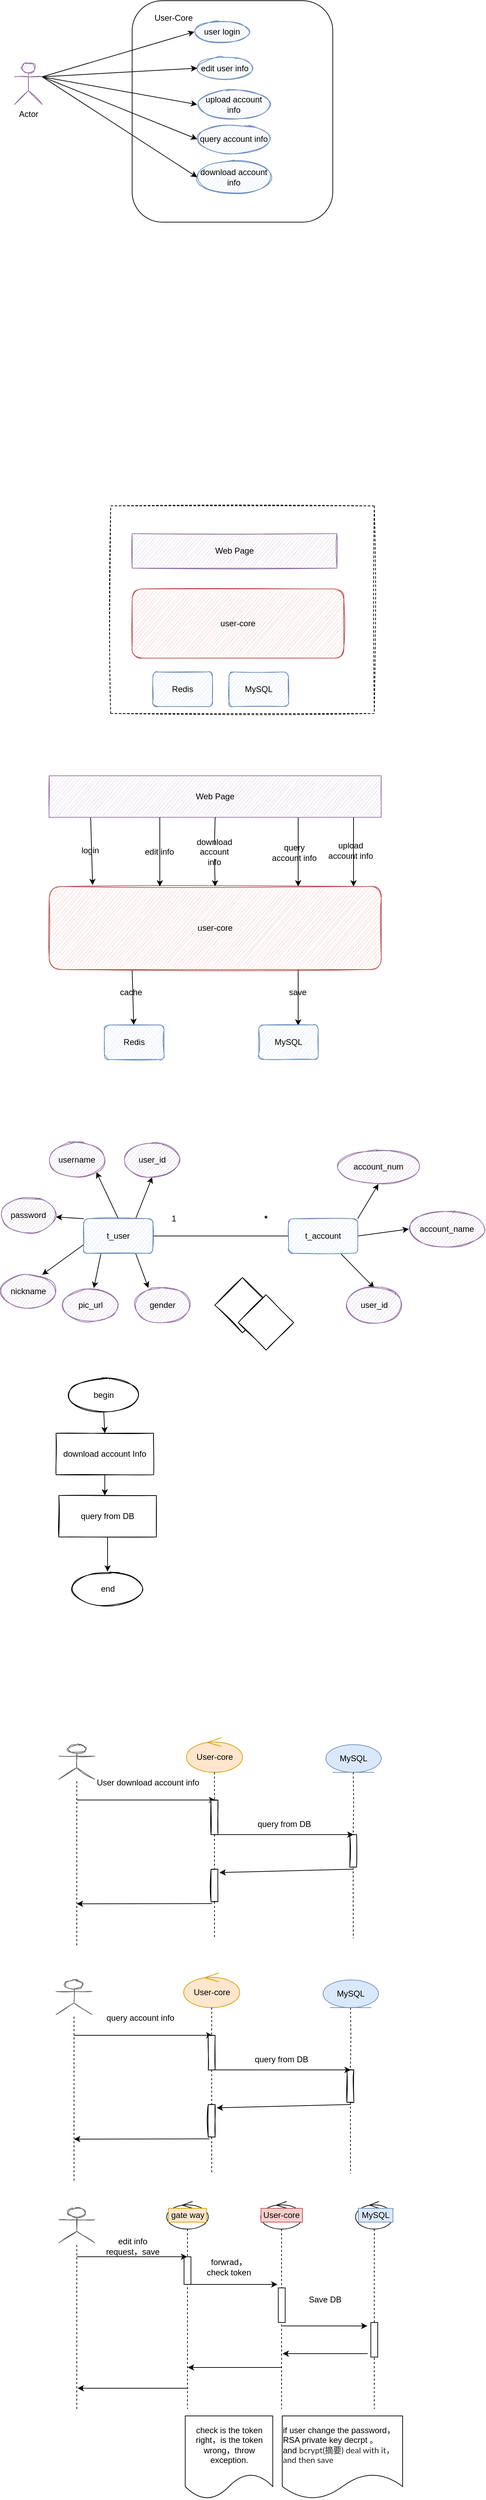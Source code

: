 <mxfile version="20.0.3" type="github"><diagram id="8V1pmPJdVpb9LTOWnaSD" name="Page-1"><mxGraphModel dx="1234" dy="696" grid="1" gridSize="10" guides="1" tooltips="1" connect="1" arrows="1" fold="1" page="1" pageScale="1" pageWidth="827" pageHeight="1169" math="0" shadow="0"><root><mxCell id="0"/><mxCell id="1" parent="0"/><mxCell id="kJDg-qp60WF3ea1szEt0-7" value="" style="rounded=0;whiteSpace=wrap;html=1;sketch=1;dashed=1;" parent="1" vertex="1"><mxGeometry x="209" y="890" width="381" height="300" as="geometry"/></mxCell><mxCell id="kJDg-qp60WF3ea1szEt0-2" value="user-core" style="rounded=1;whiteSpace=wrap;html=1;fillColor=#f8cecc;strokeColor=#b85450;sketch=1;" parent="1" vertex="1"><mxGeometry x="240" y="1010" width="306" height="100" as="geometry"/></mxCell><mxCell id="xnFeZmKceQ85xTi5FCpg-1" value="Actor" style="shape=umlActor;verticalLabelPosition=bottom;verticalAlign=top;html=1;outlineConnect=0;fillColor=#e1d5e7;strokeColor=#9673a6;sketch=1;" parent="1" vertex="1"><mxGeometry x="70" y="250" width="40" height="60" as="geometry"/></mxCell><mxCell id="xnFeZmKceQ85xTi5FCpg-2" value="" style="rounded=1;whiteSpace=wrap;html=1;" parent="1" vertex="1"><mxGeometry x="240" y="160" width="290" height="320" as="geometry"/></mxCell><mxCell id="xnFeZmKceQ85xTi5FCpg-3" value="user login" style="ellipse;whiteSpace=wrap;html=1;fillColor=#dae8fc;strokeColor=#6c8ebf;sketch=1;" parent="1" vertex="1"><mxGeometry x="330" y="190" width="80" height="30" as="geometry"/></mxCell><mxCell id="xnFeZmKceQ85xTi5FCpg-4" value="query account info" style="ellipse;whiteSpace=wrap;html=1;fillColor=#dae8fc;strokeColor=#6c8ebf;sketch=1;" parent="1" vertex="1"><mxGeometry x="334" y="340" width="106" height="40" as="geometry"/></mxCell><mxCell id="xnFeZmKceQ85xTi5FCpg-5" style="rounded=0;orthogonalLoop=1;jettySize=auto;html=1;exitX=1;exitY=0.333;exitDx=0;exitDy=0;exitPerimeter=0;entryX=0;entryY=0.5;entryDx=0;entryDy=0;" parent="1" source="xnFeZmKceQ85xTi5FCpg-1" target="xnFeZmKceQ85xTi5FCpg-3" edge="1"><mxGeometry relative="1" as="geometry"/></mxCell><mxCell id="xnFeZmKceQ85xTi5FCpg-6" value="upload account info" style="ellipse;whiteSpace=wrap;html=1;fillColor=#dae8fc;strokeColor=#6c8ebf;sketch=1;" parent="1" vertex="1"><mxGeometry x="334" y="290" width="106" height="40" as="geometry"/></mxCell><mxCell id="xnFeZmKceQ85xTi5FCpg-7" value="edit user info" style="ellipse;whiteSpace=wrap;html=1;fillColor=#dae8fc;strokeColor=#6c8ebf;sketch=1;" parent="1" vertex="1"><mxGeometry x="334" y="240" width="80" height="35" as="geometry"/></mxCell><mxCell id="xnFeZmKceQ85xTi5FCpg-10" style="edgeStyle=none;rounded=0;orthogonalLoop=1;jettySize=auto;html=1;exitX=1;exitY=0.333;exitDx=0;exitDy=0;exitPerimeter=0;entryX=0;entryY=0.5;entryDx=0;entryDy=0;" parent="1" source="xnFeZmKceQ85xTi5FCpg-1" target="xnFeZmKceQ85xTi5FCpg-7" edge="1"><mxGeometry relative="1" as="geometry"/></mxCell><mxCell id="xnFeZmKceQ85xTi5FCpg-11" style="edgeStyle=none;rounded=0;orthogonalLoop=1;jettySize=auto;html=1;exitX=1;exitY=0.333;exitDx=0;exitDy=0;exitPerimeter=0;entryX=0;entryY=0.5;entryDx=0;entryDy=0;" parent="1" source="xnFeZmKceQ85xTi5FCpg-1" target="xnFeZmKceQ85xTi5FCpg-6" edge="1"><mxGeometry relative="1" as="geometry"/></mxCell><mxCell id="xnFeZmKceQ85xTi5FCpg-12" value="download account info" style="ellipse;whiteSpace=wrap;html=1;fillColor=#dae8fc;strokeColor=#6c8ebf;sketch=1;" parent="1" vertex="1"><mxGeometry x="334" y="390" width="106" height="50" as="geometry"/></mxCell><mxCell id="xnFeZmKceQ85xTi5FCpg-14" style="edgeStyle=none;rounded=0;orthogonalLoop=1;jettySize=auto;html=1;exitX=1;exitY=0.333;exitDx=0;exitDy=0;exitPerimeter=0;entryX=0;entryY=0.5;entryDx=0;entryDy=0;" parent="1" source="xnFeZmKceQ85xTi5FCpg-1" target="xnFeZmKceQ85xTi5FCpg-12" edge="1"><mxGeometry relative="1" as="geometry"/></mxCell><mxCell id="xnFeZmKceQ85xTi5FCpg-13" style="edgeStyle=none;rounded=0;orthogonalLoop=1;jettySize=auto;html=1;exitX=1;exitY=0.333;exitDx=0;exitDy=0;exitPerimeter=0;entryX=0;entryY=0.5;entryDx=0;entryDy=0;" parent="1" source="xnFeZmKceQ85xTi5FCpg-1" target="xnFeZmKceQ85xTi5FCpg-4" edge="1"><mxGeometry relative="1" as="geometry"/></mxCell><mxCell id="xnFeZmKceQ85xTi5FCpg-16" value="User-Core" style="text;html=1;strokeColor=none;fillColor=none;align=center;verticalAlign=middle;whiteSpace=wrap;rounded=0;" parent="1" vertex="1"><mxGeometry x="270" y="170" width="60" height="30" as="geometry"/></mxCell><mxCell id="kJDg-qp60WF3ea1szEt0-1" value="Web Page" style="rounded=0;whiteSpace=wrap;html=1;fillColor=#e1d5e7;strokeColor=#9673a6;sketch=1;" parent="1" vertex="1"><mxGeometry x="240" y="930" width="296" height="50" as="geometry"/></mxCell><mxCell id="kJDg-qp60WF3ea1szEt0-4" value="Redis" style="rounded=1;whiteSpace=wrap;html=1;fillColor=#dae8fc;strokeColor=#6c8ebf;sketch=1;" parent="1" vertex="1"><mxGeometry x="270" y="1130" width="86" height="50" as="geometry"/></mxCell><mxCell id="kJDg-qp60WF3ea1szEt0-8" value="MySQL" style="rounded=1;whiteSpace=wrap;html=1;fillColor=#dae8fc;strokeColor=#6c8ebf;sketch=1;" parent="1" vertex="1"><mxGeometry x="380" y="1130" width="86" height="50" as="geometry"/></mxCell><mxCell id="IfjscKfoYPz0y6WtnGRc-8" style="edgeStyle=none;rounded=0;orthogonalLoop=1;jettySize=auto;html=1;exitX=0.5;exitY=1;exitDx=0;exitDy=0;entryX=0.5;entryY=0;entryDx=0;entryDy=0;startArrow=none;" parent="1" source="IfjscKfoYPz0y6WtnGRc-9" target="IfjscKfoYPz0y6WtnGRc-2" edge="1"><mxGeometry relative="1" as="geometry"/></mxCell><mxCell id="IfjscKfoYPz0y6WtnGRc-10" style="edgeStyle=none;rounded=0;orthogonalLoop=1;jettySize=auto;html=1;exitX=0.75;exitY=1;exitDx=0;exitDy=0;entryX=0.75;entryY=0;entryDx=0;entryDy=0;" parent="1" source="IfjscKfoYPz0y6WtnGRc-1" target="IfjscKfoYPz0y6WtnGRc-2" edge="1"><mxGeometry relative="1" as="geometry"/></mxCell><mxCell id="IfjscKfoYPz0y6WtnGRc-12" style="edgeStyle=none;rounded=0;orthogonalLoop=1;jettySize=auto;html=1;exitX=0.125;exitY=1;exitDx=0;exitDy=0;entryX=0.131;entryY=-0.017;entryDx=0;entryDy=0;exitPerimeter=0;entryPerimeter=0;" parent="1" source="IfjscKfoYPz0y6WtnGRc-1" target="IfjscKfoYPz0y6WtnGRc-2" edge="1"><mxGeometry relative="1" as="geometry"/></mxCell><mxCell id="IfjscKfoYPz0y6WtnGRc-1" value="Web Page" style="rounded=0;whiteSpace=wrap;html=1;fillColor=#e1d5e7;strokeColor=#9673a6;sketch=1;" parent="1" vertex="1"><mxGeometry x="120" y="1280" width="480" height="60" as="geometry"/></mxCell><mxCell id="IfjscKfoYPz0y6WtnGRc-22" style="edgeStyle=none;rounded=0;orthogonalLoop=1;jettySize=auto;html=1;exitX=0.75;exitY=1;exitDx=0;exitDy=0;entryX=0.663;entryY=0.02;entryDx=0;entryDy=0;entryPerimeter=0;" parent="1" source="IfjscKfoYPz0y6WtnGRc-2" target="IfjscKfoYPz0y6WtnGRc-21" edge="1"><mxGeometry relative="1" as="geometry"/></mxCell><mxCell id="IfjscKfoYPz0y6WtnGRc-24" style="edgeStyle=none;rounded=0;orthogonalLoop=1;jettySize=auto;html=1;exitX=0.25;exitY=1;exitDx=0;exitDy=0;" parent="1" source="IfjscKfoYPz0y6WtnGRc-2" target="IfjscKfoYPz0y6WtnGRc-23" edge="1"><mxGeometry relative="1" as="geometry"/></mxCell><mxCell id="IfjscKfoYPz0y6WtnGRc-2" value="user-core" style="rounded=1;whiteSpace=wrap;html=1;fillColor=#f8cecc;strokeColor=#b85450;sketch=1;" parent="1" vertex="1"><mxGeometry x="120" y="1440" width="480" height="120" as="geometry"/></mxCell><mxCell id="IfjscKfoYPz0y6WtnGRc-9" value="download&lt;br&gt;account info" style="text;html=1;strokeColor=none;fillColor=none;align=center;verticalAlign=middle;whiteSpace=wrap;rounded=0;" parent="1" vertex="1"><mxGeometry x="331" y="1380" width="56" height="20" as="geometry"/></mxCell><mxCell id="IfjscKfoYPz0y6WtnGRc-11" value="" style="edgeStyle=none;rounded=0;orthogonalLoop=1;jettySize=auto;html=1;exitX=0.5;exitY=1;exitDx=0;exitDy=0;entryX=0.5;entryY=0;entryDx=0;entryDy=0;endArrow=none;" parent="1" source="IfjscKfoYPz0y6WtnGRc-1" target="IfjscKfoYPz0y6WtnGRc-9" edge="1"><mxGeometry relative="1" as="geometry"><mxPoint x="360" y="1340" as="sourcePoint"/><mxPoint x="360" y="1440" as="targetPoint"/></mxGeometry></mxCell><mxCell id="IfjscKfoYPz0y6WtnGRc-13" style="edgeStyle=none;rounded=0;orthogonalLoop=1;jettySize=auto;html=1;exitX=0.25;exitY=1;exitDx=0;exitDy=0;entryX=0.25;entryY=0;entryDx=0;entryDy=0;" parent="1" edge="1"><mxGeometry relative="1" as="geometry"><mxPoint x="280" y="1340" as="sourcePoint"/><mxPoint x="280" y="1440" as="targetPoint"/></mxGeometry></mxCell><mxCell id="IfjscKfoYPz0y6WtnGRc-14" value="login" style="text;html=1;strokeColor=none;fillColor=none;align=center;verticalAlign=middle;whiteSpace=wrap;rounded=0;" parent="1" vertex="1"><mxGeometry x="150" y="1375" width="59" height="25" as="geometry"/></mxCell><mxCell id="IfjscKfoYPz0y6WtnGRc-16" value="edit info" style="text;html=1;strokeColor=none;fillColor=none;align=center;verticalAlign=middle;whiteSpace=wrap;rounded=0;" parent="1" vertex="1"><mxGeometry x="250" y="1377.5" width="59" height="25" as="geometry"/></mxCell><mxCell id="IfjscKfoYPz0y6WtnGRc-18" value="query account info" style="text;html=1;strokeColor=none;fillColor=none;align=center;verticalAlign=middle;whiteSpace=wrap;rounded=0;" parent="1" vertex="1"><mxGeometry x="440" y="1380" width="69" height="22.5" as="geometry"/></mxCell><mxCell id="IfjscKfoYPz0y6WtnGRc-19" value="upload account info" style="text;html=1;strokeColor=none;fillColor=none;align=center;verticalAlign=middle;whiteSpace=wrap;rounded=0;" parent="1" vertex="1"><mxGeometry x="521" y="1375" width="70" height="25" as="geometry"/></mxCell><mxCell id="IfjscKfoYPz0y6WtnGRc-20" style="edgeStyle=none;rounded=0;orthogonalLoop=1;jettySize=auto;html=1;exitX=0.75;exitY=1;exitDx=0;exitDy=0;entryX=0.75;entryY=0;entryDx=0;entryDy=0;" parent="1" edge="1"><mxGeometry relative="1" as="geometry"><mxPoint x="560" y="1340" as="sourcePoint"/><mxPoint x="560" y="1440" as="targetPoint"/></mxGeometry></mxCell><mxCell id="IfjscKfoYPz0y6WtnGRc-21" value="MySQL" style="rounded=1;whiteSpace=wrap;html=1;fillColor=#dae8fc;strokeColor=#6c8ebf;sketch=1;" parent="1" vertex="1"><mxGeometry x="423" y="1640" width="86" height="50" as="geometry"/></mxCell><mxCell id="IfjscKfoYPz0y6WtnGRc-23" value="Redis" style="rounded=1;whiteSpace=wrap;html=1;fillColor=#dae8fc;strokeColor=#6c8ebf;sketch=1;" parent="1" vertex="1"><mxGeometry x="200" y="1640" width="86" height="50" as="geometry"/></mxCell><mxCell id="IfjscKfoYPz0y6WtnGRc-26" value="cache" style="text;html=1;strokeColor=none;fillColor=none;align=center;verticalAlign=middle;whiteSpace=wrap;rounded=0;" parent="1" vertex="1"><mxGeometry x="209" y="1580" width="59" height="25" as="geometry"/></mxCell><mxCell id="IfjscKfoYPz0y6WtnGRc-28" value="save" style="text;html=1;strokeColor=none;fillColor=none;align=center;verticalAlign=middle;whiteSpace=wrap;rounded=0;" parent="1" vertex="1"><mxGeometry x="450" y="1580" width="59" height="25" as="geometry"/></mxCell><mxCell id="IfjscKfoYPz0y6WtnGRc-34" style="edgeStyle=none;rounded=0;orthogonalLoop=1;jettySize=auto;html=1;exitX=0.75;exitY=0;exitDx=0;exitDy=0;entryX=0.5;entryY=1;entryDx=0;entryDy=0;" parent="1" source="IfjscKfoYPz0y6WtnGRc-30" target="IfjscKfoYPz0y6WtnGRc-32" edge="1"><mxGeometry relative="1" as="geometry"/></mxCell><mxCell id="IfjscKfoYPz0y6WtnGRc-36" style="edgeStyle=none;rounded=0;orthogonalLoop=1;jettySize=auto;html=1;exitX=0.5;exitY=0;exitDx=0;exitDy=0;entryX=1;entryY=1;entryDx=0;entryDy=0;" parent="1" source="IfjscKfoYPz0y6WtnGRc-30" target="IfjscKfoYPz0y6WtnGRc-33" edge="1"><mxGeometry relative="1" as="geometry"/></mxCell><mxCell id="IfjscKfoYPz0y6WtnGRc-37" style="edgeStyle=none;rounded=0;orthogonalLoop=1;jettySize=auto;html=1;exitX=0;exitY=0;exitDx=0;exitDy=0;" parent="1" source="IfjscKfoYPz0y6WtnGRc-30" target="IfjscKfoYPz0y6WtnGRc-35" edge="1"><mxGeometry relative="1" as="geometry"/></mxCell><mxCell id="IfjscKfoYPz0y6WtnGRc-39" style="edgeStyle=none;rounded=0;orthogonalLoop=1;jettySize=auto;html=1;exitX=0;exitY=0.75;exitDx=0;exitDy=0;entryX=0.75;entryY=0.02;entryDx=0;entryDy=0;entryPerimeter=0;" parent="1" source="IfjscKfoYPz0y6WtnGRc-30" target="IfjscKfoYPz0y6WtnGRc-38" edge="1"><mxGeometry relative="1" as="geometry"/></mxCell><mxCell id="IfjscKfoYPz0y6WtnGRc-41" style="edgeStyle=none;rounded=0;orthogonalLoop=1;jettySize=auto;html=1;exitX=0.25;exitY=1;exitDx=0;exitDy=0;" parent="1" source="IfjscKfoYPz0y6WtnGRc-30" target="IfjscKfoYPz0y6WtnGRc-40" edge="1"><mxGeometry relative="1" as="geometry"/></mxCell><mxCell id="IfjscKfoYPz0y6WtnGRc-44" style="edgeStyle=none;rounded=0;orthogonalLoop=1;jettySize=auto;html=1;exitX=1;exitY=0.5;exitDx=0;exitDy=0;endArrow=none;endFill=0;" parent="1" source="IfjscKfoYPz0y6WtnGRc-30" target="IfjscKfoYPz0y6WtnGRc-31" edge="1"><mxGeometry relative="1" as="geometry"/></mxCell><mxCell id="IfjscKfoYPz0y6WtnGRc-53" style="edgeStyle=none;rounded=0;orthogonalLoop=1;jettySize=auto;html=1;exitX=0.75;exitY=1;exitDx=0;exitDy=0;entryX=0.25;entryY=0;entryDx=0;entryDy=0;entryPerimeter=0;endArrow=classic;endFill=1;" parent="1" source="IfjscKfoYPz0y6WtnGRc-30" target="IfjscKfoYPz0y6WtnGRc-52" edge="1"><mxGeometry relative="1" as="geometry"/></mxCell><mxCell id="IfjscKfoYPz0y6WtnGRc-30" value="t_user" style="rounded=1;whiteSpace=wrap;html=1;fillColor=#dae8fc;strokeColor=#6c8ebf;sketch=1;" parent="1" vertex="1"><mxGeometry x="170" y="1920" width="100" height="50" as="geometry"/></mxCell><mxCell id="IfjscKfoYPz0y6WtnGRc-43" style="edgeStyle=none;rounded=0;orthogonalLoop=1;jettySize=auto;html=1;exitX=1;exitY=0;exitDx=0;exitDy=0;entryX=0.5;entryY=1;entryDx=0;entryDy=0;" parent="1" source="IfjscKfoYPz0y6WtnGRc-31" target="IfjscKfoYPz0y6WtnGRc-42" edge="1"><mxGeometry relative="1" as="geometry"/></mxCell><mxCell id="IfjscKfoYPz0y6WtnGRc-50" style="edgeStyle=none;rounded=0;orthogonalLoop=1;jettySize=auto;html=1;exitX=1;exitY=0.5;exitDx=0;exitDy=0;entryX=0;entryY=0.5;entryDx=0;entryDy=0;endArrow=classic;endFill=1;" parent="1" source="IfjscKfoYPz0y6WtnGRc-31" target="IfjscKfoYPz0y6WtnGRc-48" edge="1"><mxGeometry relative="1" as="geometry"/></mxCell><mxCell id="IfjscKfoYPz0y6WtnGRc-55" style="edgeStyle=none;rounded=0;orthogonalLoop=1;jettySize=auto;html=1;exitX=0.75;exitY=1;exitDx=0;exitDy=0;entryX=0.5;entryY=0;entryDx=0;entryDy=0;endArrow=classic;endFill=1;" parent="1" source="IfjscKfoYPz0y6WtnGRc-31" target="IfjscKfoYPz0y6WtnGRc-54" edge="1"><mxGeometry relative="1" as="geometry"/></mxCell><mxCell id="IfjscKfoYPz0y6WtnGRc-31" value="t_account" style="rounded=1;whiteSpace=wrap;html=1;fillColor=#dae8fc;strokeColor=#6c8ebf;sketch=1;" parent="1" vertex="1"><mxGeometry x="466" y="1920" width="100" height="50" as="geometry"/></mxCell><mxCell id="IfjscKfoYPz0y6WtnGRc-32" value="user_id" style="ellipse;whiteSpace=wrap;html=1;fillColor=#e1d5e7;strokeColor=#9673a6;sketch=1;" parent="1" vertex="1"><mxGeometry x="229" y="1810" width="80" height="50" as="geometry"/></mxCell><mxCell id="IfjscKfoYPz0y6WtnGRc-33" value="username" style="ellipse;whiteSpace=wrap;html=1;fillColor=#e1d5e7;strokeColor=#9673a6;sketch=1;" parent="1" vertex="1"><mxGeometry x="120" y="1810" width="80" height="50" as="geometry"/></mxCell><mxCell id="IfjscKfoYPz0y6WtnGRc-35" value="password" style="ellipse;whiteSpace=wrap;html=1;fillColor=#e1d5e7;strokeColor=#9673a6;sketch=1;" parent="1" vertex="1"><mxGeometry x="50" y="1890" width="80" height="50" as="geometry"/></mxCell><mxCell id="IfjscKfoYPz0y6WtnGRc-38" value="nickname" style="ellipse;whiteSpace=wrap;html=1;fillColor=#e1d5e7;strokeColor=#9673a6;sketch=1;" parent="1" vertex="1"><mxGeometry x="50" y="2000" width="80" height="50" as="geometry"/></mxCell><mxCell id="IfjscKfoYPz0y6WtnGRc-40" value="pic_url" style="ellipse;whiteSpace=wrap;html=1;fillColor=#e1d5e7;strokeColor=#9673a6;sketch=1;" parent="1" vertex="1"><mxGeometry x="139.5" y="2020" width="80" height="50" as="geometry"/></mxCell><mxCell id="IfjscKfoYPz0y6WtnGRc-42" value="account_num" style="ellipse;whiteSpace=wrap;html=1;fillColor=#e1d5e7;strokeColor=#9673a6;sketch=1;" parent="1" vertex="1"><mxGeometry x="536" y="1820" width="120" height="50" as="geometry"/></mxCell><mxCell id="IfjscKfoYPz0y6WtnGRc-45" value="1" style="text;html=1;strokeColor=none;fillColor=none;align=center;verticalAlign=middle;whiteSpace=wrap;rounded=0;" parent="1" vertex="1"><mxGeometry x="276.5" y="1910" width="47" height="20" as="geometry"/></mxCell><mxCell id="IfjscKfoYPz0y6WtnGRc-46" value="&lt;b&gt;*&lt;/b&gt;" style="text;html=1;strokeColor=none;fillColor=none;align=center;verticalAlign=middle;whiteSpace=wrap;rounded=0;" parent="1" vertex="1"><mxGeometry x="410" y="1910" width="47" height="20" as="geometry"/></mxCell><mxCell id="IfjscKfoYPz0y6WtnGRc-48" value="account_name" style="ellipse;whiteSpace=wrap;html=1;fillColor=#e1d5e7;strokeColor=#9673a6;sketch=1;" parent="1" vertex="1"><mxGeometry x="640" y="1910" width="110" height="50" as="geometry"/></mxCell><mxCell id="IfjscKfoYPz0y6WtnGRc-52" value="gender" style="ellipse;whiteSpace=wrap;html=1;fillColor=#e1d5e7;strokeColor=#9673a6;sketch=1;" parent="1" vertex="1"><mxGeometry x="243.5" y="2020" width="80" height="50" as="geometry"/></mxCell><mxCell id="IfjscKfoYPz0y6WtnGRc-54" value="user_id" style="ellipse;whiteSpace=wrap;html=1;fillColor=#e1d5e7;strokeColor=#9673a6;sketch=1;" parent="1" vertex="1"><mxGeometry x="550" y="2020" width="80" height="50" as="geometry"/></mxCell><mxCell id="IfjscKfoYPz0y6WtnGRc-58" style="edgeStyle=none;rounded=0;orthogonalLoop=1;jettySize=auto;html=1;exitX=0.5;exitY=1;exitDx=0;exitDy=0;entryX=0.5;entryY=0;entryDx=0;entryDy=0;endArrow=classic;endFill=1;" parent="1" source="IfjscKfoYPz0y6WtnGRc-56" target="IfjscKfoYPz0y6WtnGRc-57" edge="1"><mxGeometry relative="1" as="geometry"/></mxCell><mxCell id="IfjscKfoYPz0y6WtnGRc-56" value="begin" style="ellipse;whiteSpace=wrap;html=1;sketch=1;" parent="1" vertex="1"><mxGeometry x="148" y="2150" width="102" height="50" as="geometry"/></mxCell><mxCell id="IfjscKfoYPz0y6WtnGRc-63" value="" style="edgeStyle=none;rounded=0;orthogonalLoop=1;jettySize=auto;html=1;endArrow=classic;endFill=1;" parent="1" source="IfjscKfoYPz0y6WtnGRc-57" edge="1"><mxGeometry relative="1" as="geometry"><mxPoint x="200.5" y="2320" as="targetPoint"/></mxGeometry></mxCell><mxCell id="IfjscKfoYPz0y6WtnGRc-57" value="download account Info" style="rounded=0;whiteSpace=wrap;html=1;sketch=1;" parent="1" vertex="1"><mxGeometry x="130" y="2230" width="141" height="60" as="geometry"/></mxCell><mxCell id="IfjscKfoYPz0y6WtnGRc-60" value="" style="rhombus;whiteSpace=wrap;html=1;sketch=1;" parent="1" vertex="1"><mxGeometry x="359.5" y="2005" width="80" height="80" as="geometry"/></mxCell><mxCell id="IfjscKfoYPz0y6WtnGRc-61" value="" style="rhombus;whiteSpace=wrap;html=1;sketch=1;" parent="1" vertex="1"><mxGeometry x="393.5" y="2030" width="80" height="80" as="geometry"/></mxCell><mxCell id="IfjscKfoYPz0y6WtnGRc-114" style="edgeStyle=orthogonalEdgeStyle;rounded=0;orthogonalLoop=1;jettySize=auto;html=1;exitX=0.5;exitY=1;exitDx=0;exitDy=0;endArrow=classic;endFill=1;strokeWidth=1;" parent="1" source="IfjscKfoYPz0y6WtnGRc-66" target="IfjscKfoYPz0y6WtnGRc-69" edge="1"><mxGeometry relative="1" as="geometry"/></mxCell><mxCell id="IfjscKfoYPz0y6WtnGRc-66" value="query from DB" style="rounded=0;whiteSpace=wrap;html=1;sketch=1;" parent="1" vertex="1"><mxGeometry x="134" y="2320" width="141" height="60" as="geometry"/></mxCell><mxCell id="IfjscKfoYPz0y6WtnGRc-69" value="end" style="ellipse;whiteSpace=wrap;html=1;sketch=1;" parent="1" vertex="1"><mxGeometry x="153.5" y="2430" width="102" height="50" as="geometry"/></mxCell><mxCell id="IfjscKfoYPz0y6WtnGRc-75" value="" style="shape=umlActor;verticalLabelPosition=bottom;verticalAlign=top;html=1;sketch=1;strokeWidth=1;fillColor=#f5f5f5;fontColor=#333333;strokeColor=#666666;" parent="1" vertex="1"><mxGeometry x="134" y="2680" width="52" height="50" as="geometry"/></mxCell><mxCell id="IfjscKfoYPz0y6WtnGRc-78" value="" style="endArrow=none;dashed=1;html=1;strokeWidth=1;rounded=0;" parent="1" target="IfjscKfoYPz0y6WtnGRc-75" edge="1"><mxGeometry width="50" height="50" relative="1" as="geometry"><mxPoint x="160" y="2970" as="sourcePoint"/><mxPoint x="190" y="2770" as="targetPoint"/></mxGeometry></mxCell><mxCell id="IfjscKfoYPz0y6WtnGRc-80" style="edgeStyle=orthogonalEdgeStyle;rounded=0;orthogonalLoop=1;jettySize=auto;html=1;endArrow=none;endFill=0;dashed=1;strokeWidth=1;startArrow=none;" parent="1" source="IfjscKfoYPz0y6WtnGRc-90" edge="1"><mxGeometry relative="1" as="geometry"><mxPoint x="359.0" y="2960" as="targetPoint"/></mxGeometry></mxCell><mxCell id="IfjscKfoYPz0y6WtnGRc-79" value="User-core" style="ellipse;shape=umlControl;whiteSpace=wrap;html=1;sketch=0;fillColor=#ffe6cc;strokeColor=#d79b00;" parent="1" vertex="1"><mxGeometry x="318.5" y="2670" width="81" height="50" as="geometry"/></mxCell><mxCell id="IfjscKfoYPz0y6WtnGRc-81" value="MySQL" style="ellipse;shape=umlEntity;whiteSpace=wrap;html=1;sketch=0;strokeWidth=1;fillColor=#dae8fc;strokeColor=#6c8ebf;" parent="1" vertex="1"><mxGeometry x="520" y="2680" width="80" height="40" as="geometry"/></mxCell><mxCell id="IfjscKfoYPz0y6WtnGRc-82" style="edgeStyle=orthogonalEdgeStyle;rounded=0;orthogonalLoop=1;jettySize=auto;html=1;endArrow=none;endFill=0;dashed=1;strokeWidth=1;startArrow=none;" parent="1" source="IfjscKfoYPz0y6WtnGRc-87" edge="1"><mxGeometry relative="1" as="geometry"><mxPoint x="559.66" y="2960" as="targetPoint"/><mxPoint x="559.66" y="2720" as="sourcePoint"/></mxGeometry></mxCell><mxCell id="IfjscKfoYPz0y6WtnGRc-83" value="" style="endArrow=classic;html=1;rounded=0;strokeWidth=1;" parent="1" edge="1"><mxGeometry width="50" height="50" relative="1" as="geometry"><mxPoint x="160" y="2760" as="sourcePoint"/><mxPoint x="360" y="2760" as="targetPoint"/></mxGeometry></mxCell><mxCell id="IfjscKfoYPz0y6WtnGRc-84" value="User download account info" style="text;html=1;strokeColor=none;fillColor=none;align=center;verticalAlign=middle;whiteSpace=wrap;rounded=0;sketch=1;" parent="1" vertex="1"><mxGeometry x="186" y="2720" width="154" height="30" as="geometry"/></mxCell><mxCell id="IfjscKfoYPz0y6WtnGRc-85" value="" style="html=1;points=[];perimeter=orthogonalPerimeter;sketch=1;strokeWidth=1;" parent="1" vertex="1"><mxGeometry x="354" y="2760" width="10" height="50" as="geometry"/></mxCell><mxCell id="IfjscKfoYPz0y6WtnGRc-86" value="" style="edgeStyle=orthogonalEdgeStyle;rounded=0;orthogonalLoop=1;jettySize=auto;html=1;endArrow=none;endFill=0;dashed=1;strokeWidth=1;" parent="1" source="IfjscKfoYPz0y6WtnGRc-79" target="IfjscKfoYPz0y6WtnGRc-85" edge="1"><mxGeometry relative="1" as="geometry"><mxPoint x="359.0" y="2960" as="targetPoint"/><mxPoint x="359.0" y="2720" as="sourcePoint"/></mxGeometry></mxCell><mxCell id="IfjscKfoYPz0y6WtnGRc-87" value="" style="html=1;points=[];perimeter=orthogonalPerimeter;sketch=1;strokeWidth=1;" parent="1" vertex="1"><mxGeometry x="554.5" y="2810" width="10" height="47" as="geometry"/></mxCell><mxCell id="IfjscKfoYPz0y6WtnGRc-88" value="" style="edgeStyle=orthogonalEdgeStyle;rounded=0;orthogonalLoop=1;jettySize=auto;html=1;endArrow=none;endFill=0;dashed=1;strokeWidth=1;" parent="1" target="IfjscKfoYPz0y6WtnGRc-87" edge="1"><mxGeometry relative="1" as="geometry"><mxPoint x="559.66" y="2960" as="targetPoint"/><mxPoint x="559.66" y="2720" as="sourcePoint"/></mxGeometry></mxCell><mxCell id="IfjscKfoYPz0y6WtnGRc-89" value="" style="endArrow=classic;html=1;rounded=0;strokeWidth=1;" parent="1" edge="1"><mxGeometry width="50" height="50" relative="1" as="geometry"><mxPoint x="364.0" y="2810" as="sourcePoint"/><mxPoint x="560" y="2810" as="targetPoint"/></mxGeometry></mxCell><mxCell id="IfjscKfoYPz0y6WtnGRc-90" value="" style="html=1;points=[];perimeter=orthogonalPerimeter;sketch=1;strokeWidth=1;" parent="1" vertex="1"><mxGeometry x="354" y="2860" width="10" height="47" as="geometry"/></mxCell><mxCell id="IfjscKfoYPz0y6WtnGRc-91" value="" style="edgeStyle=orthogonalEdgeStyle;rounded=0;orthogonalLoop=1;jettySize=auto;html=1;endArrow=none;endFill=0;dashed=1;strokeWidth=1;startArrow=none;" parent="1" source="IfjscKfoYPz0y6WtnGRc-85" target="IfjscKfoYPz0y6WtnGRc-90" edge="1"><mxGeometry relative="1" as="geometry"><mxPoint x="359.0" y="2960" as="targetPoint"/><mxPoint x="359.0" y="2810" as="sourcePoint"/></mxGeometry></mxCell><mxCell id="IfjscKfoYPz0y6WtnGRc-92" value="" style="endArrow=classic;html=1;rounded=0;strokeWidth=1;entryX=1.224;entryY=0.103;entryDx=0;entryDy=0;entryPerimeter=0;" parent="1" target="IfjscKfoYPz0y6WtnGRc-90" edge="1"><mxGeometry width="50" height="50" relative="1" as="geometry"><mxPoint x="560" y="2860" as="sourcePoint"/><mxPoint x="450" y="2850" as="targetPoint"/></mxGeometry></mxCell><mxCell id="IfjscKfoYPz0y6WtnGRc-93" value="" style="endArrow=classic;html=1;rounded=0;strokeWidth=1;exitX=0.19;exitY=1.056;exitDx=0;exitDy=0;exitPerimeter=0;" parent="1" source="IfjscKfoYPz0y6WtnGRc-90" edge="1"><mxGeometry width="50" height="50" relative="1" as="geometry"><mxPoint x="350" y="2910" as="sourcePoint"/><mxPoint x="160" y="2910" as="targetPoint"/></mxGeometry></mxCell><mxCell id="IfjscKfoYPz0y6WtnGRc-95" value="query from DB" style="text;html=1;strokeColor=none;fillColor=none;align=center;verticalAlign=middle;whiteSpace=wrap;rounded=0;sketch=1;" parent="1" vertex="1"><mxGeometry x="390" y="2780" width="140" height="30" as="geometry"/></mxCell><mxCell id="IfjscKfoYPz0y6WtnGRc-96" value="" style="shape=umlActor;verticalLabelPosition=bottom;verticalAlign=top;html=1;sketch=1;strokeWidth=1;fillColor=#f5f5f5;fontColor=#333333;strokeColor=#666666;" parent="1" vertex="1"><mxGeometry x="130" y="3020" width="52" height="50" as="geometry"/></mxCell><mxCell id="IfjscKfoYPz0y6WtnGRc-97" value="" style="endArrow=none;dashed=1;html=1;strokeWidth=1;rounded=0;" parent="1" target="IfjscKfoYPz0y6WtnGRc-96" edge="1"><mxGeometry width="50" height="50" relative="1" as="geometry"><mxPoint x="156.0" y="3310" as="sourcePoint"/><mxPoint x="186" y="3110" as="targetPoint"/></mxGeometry></mxCell><mxCell id="IfjscKfoYPz0y6WtnGRc-98" style="edgeStyle=orthogonalEdgeStyle;rounded=0;orthogonalLoop=1;jettySize=auto;html=1;endArrow=none;endFill=0;dashed=1;strokeWidth=1;startArrow=none;" parent="1" source="IfjscKfoYPz0y6WtnGRc-109" edge="1"><mxGeometry relative="1" as="geometry"><mxPoint x="355.0" y="3300" as="targetPoint"/></mxGeometry></mxCell><mxCell id="IfjscKfoYPz0y6WtnGRc-99" value="User-core" style="ellipse;shape=umlControl;whiteSpace=wrap;html=1;sketch=0;fillColor=#ffe6cc;strokeColor=#d79b00;" parent="1" vertex="1"><mxGeometry x="314.5" y="3010" width="81" height="50" as="geometry"/></mxCell><mxCell id="IfjscKfoYPz0y6WtnGRc-100" value="MySQL" style="ellipse;shape=umlEntity;whiteSpace=wrap;html=1;sketch=0;strokeWidth=1;fillColor=#dae8fc;strokeColor=#6c8ebf;" parent="1" vertex="1"><mxGeometry x="516" y="3020" width="80" height="40" as="geometry"/></mxCell><mxCell id="IfjscKfoYPz0y6WtnGRc-101" style="edgeStyle=orthogonalEdgeStyle;rounded=0;orthogonalLoop=1;jettySize=auto;html=1;endArrow=none;endFill=0;dashed=1;strokeWidth=1;startArrow=none;" parent="1" source="IfjscKfoYPz0y6WtnGRc-106" edge="1"><mxGeometry relative="1" as="geometry"><mxPoint x="555.66" y="3300" as="targetPoint"/><mxPoint x="555.66" y="3060" as="sourcePoint"/></mxGeometry></mxCell><mxCell id="IfjscKfoYPz0y6WtnGRc-102" value="" style="endArrow=classic;html=1;rounded=0;strokeWidth=1;" parent="1" edge="1"><mxGeometry width="50" height="50" relative="1" as="geometry"><mxPoint x="156.0" y="3100" as="sourcePoint"/><mxPoint x="356" y="3100" as="targetPoint"/></mxGeometry></mxCell><mxCell id="IfjscKfoYPz0y6WtnGRc-103" value="query account info" style="text;html=1;strokeColor=none;fillColor=none;align=center;verticalAlign=middle;whiteSpace=wrap;rounded=0;sketch=1;" parent="1" vertex="1"><mxGeometry x="182" y="3060" width="140" height="30" as="geometry"/></mxCell><mxCell id="IfjscKfoYPz0y6WtnGRc-104" value="" style="html=1;points=[];perimeter=orthogonalPerimeter;sketch=1;strokeWidth=1;" parent="1" vertex="1"><mxGeometry x="350" y="3100" width="10" height="50" as="geometry"/></mxCell><mxCell id="IfjscKfoYPz0y6WtnGRc-105" value="" style="edgeStyle=orthogonalEdgeStyle;rounded=0;orthogonalLoop=1;jettySize=auto;html=1;endArrow=none;endFill=0;dashed=1;strokeWidth=1;" parent="1" source="IfjscKfoYPz0y6WtnGRc-99" target="IfjscKfoYPz0y6WtnGRc-104" edge="1"><mxGeometry relative="1" as="geometry"><mxPoint x="355.0" y="3300" as="targetPoint"/><mxPoint x="355.0" y="3060" as="sourcePoint"/></mxGeometry></mxCell><mxCell id="IfjscKfoYPz0y6WtnGRc-106" value="" style="html=1;points=[];perimeter=orthogonalPerimeter;sketch=1;strokeWidth=1;" parent="1" vertex="1"><mxGeometry x="550.5" y="3150" width="10" height="47" as="geometry"/></mxCell><mxCell id="IfjscKfoYPz0y6WtnGRc-107" value="" style="edgeStyle=orthogonalEdgeStyle;rounded=0;orthogonalLoop=1;jettySize=auto;html=1;endArrow=none;endFill=0;dashed=1;strokeWidth=1;" parent="1" target="IfjscKfoYPz0y6WtnGRc-106" edge="1"><mxGeometry relative="1" as="geometry"><mxPoint x="555.66" y="3300" as="targetPoint"/><mxPoint x="555.66" y="3060" as="sourcePoint"/></mxGeometry></mxCell><mxCell id="IfjscKfoYPz0y6WtnGRc-108" value="" style="endArrow=classic;html=1;rounded=0;strokeWidth=1;" parent="1" edge="1"><mxGeometry width="50" height="50" relative="1" as="geometry"><mxPoint x="360" y="3150" as="sourcePoint"/><mxPoint x="556" y="3150" as="targetPoint"/></mxGeometry></mxCell><mxCell id="IfjscKfoYPz0y6WtnGRc-109" value="" style="html=1;points=[];perimeter=orthogonalPerimeter;sketch=1;strokeWidth=1;" parent="1" vertex="1"><mxGeometry x="350" y="3200" width="10" height="47" as="geometry"/></mxCell><mxCell id="IfjscKfoYPz0y6WtnGRc-110" value="" style="edgeStyle=orthogonalEdgeStyle;rounded=0;orthogonalLoop=1;jettySize=auto;html=1;endArrow=none;endFill=0;dashed=1;strokeWidth=1;startArrow=none;" parent="1" source="IfjscKfoYPz0y6WtnGRc-104" target="IfjscKfoYPz0y6WtnGRc-109" edge="1"><mxGeometry relative="1" as="geometry"><mxPoint x="355.0" y="3300" as="targetPoint"/><mxPoint x="355.0" y="3150" as="sourcePoint"/></mxGeometry></mxCell><mxCell id="IfjscKfoYPz0y6WtnGRc-111" value="" style="endArrow=classic;html=1;rounded=0;strokeWidth=1;entryX=1.224;entryY=0.103;entryDx=0;entryDy=0;entryPerimeter=0;" parent="1" target="IfjscKfoYPz0y6WtnGRc-109" edge="1"><mxGeometry width="50" height="50" relative="1" as="geometry"><mxPoint x="556" y="3200" as="sourcePoint"/><mxPoint x="446" y="3190" as="targetPoint"/></mxGeometry></mxCell><mxCell id="IfjscKfoYPz0y6WtnGRc-112" value="" style="endArrow=classic;html=1;rounded=0;strokeWidth=1;exitX=0.19;exitY=1.056;exitDx=0;exitDy=0;exitPerimeter=0;" parent="1" source="IfjscKfoYPz0y6WtnGRc-109" edge="1"><mxGeometry width="50" height="50" relative="1" as="geometry"><mxPoint x="346" y="3250" as="sourcePoint"/><mxPoint x="156.0" y="3250" as="targetPoint"/></mxGeometry></mxCell><mxCell id="IfjscKfoYPz0y6WtnGRc-113" value="query from DB" style="text;html=1;strokeColor=none;fillColor=none;align=center;verticalAlign=middle;whiteSpace=wrap;rounded=0;sketch=1;" parent="1" vertex="1"><mxGeometry x="386" y="3120" width="140" height="30" as="geometry"/></mxCell><mxCell id="IfjscKfoYPz0y6WtnGRc-116" value="" style="shape=umlActor;verticalLabelPosition=bottom;verticalAlign=top;html=1;sketch=1;strokeWidth=1;fillColor=#f5f5f5;fontColor=#333333;strokeColor=#666666;" parent="1" vertex="1"><mxGeometry x="134" y="3350" width="52" height="50" as="geometry"/></mxCell><mxCell id="IfjscKfoYPz0y6WtnGRc-117" value="" style="endArrow=none;dashed=1;html=1;strokeWidth=1;rounded=0;" parent="1" target="IfjscKfoYPz0y6WtnGRc-116" edge="1"><mxGeometry width="50" height="50" relative="1" as="geometry"><mxPoint x="160.0" y="3640" as="sourcePoint"/><mxPoint x="190" y="3440" as="targetPoint"/></mxGeometry></mxCell><mxCell id="IfjscKfoYPz0y6WtnGRc-135" value="" style="shape=umlLifeline;participant=umlControl;perimeter=lifelinePerimeter;whiteSpace=wrap;html=1;container=1;collapsible=0;recursiveResize=0;verticalAlign=top;spacingTop=36;outlineConnect=0;sketch=0;strokeWidth=1;" parent="1" vertex="1"><mxGeometry x="290" y="3340" width="60" height="300" as="geometry"/></mxCell><mxCell id="IfjscKfoYPz0y6WtnGRc-136" value="gate way" style="text;html=1;strokeColor=#d79b00;fillColor=#ffe6cc;align=center;verticalAlign=middle;whiteSpace=wrap;rounded=0;sketch=0;" parent="IfjscKfoYPz0y6WtnGRc-135" vertex="1"><mxGeometry x="2.5" y="10" width="55" height="20" as="geometry"/></mxCell><mxCell id="IfjscKfoYPz0y6WtnGRc-138" value="" style="html=1;points=[];perimeter=orthogonalPerimeter;sketch=0;strokeWidth=1;" parent="IfjscKfoYPz0y6WtnGRc-135" vertex="1"><mxGeometry x="25" y="80" width="10" height="40" as="geometry"/></mxCell><mxCell id="IfjscKfoYPz0y6WtnGRc-145" value="" style="endArrow=classic;html=1;rounded=0;strokeWidth=1;" parent="IfjscKfoYPz0y6WtnGRc-135" edge="1"><mxGeometry width="50" height="50" relative="1" as="geometry"><mxPoint x="25.0" y="120" as="sourcePoint"/><mxPoint x="160" y="120" as="targetPoint"/></mxGeometry></mxCell><mxCell id="IfjscKfoYPz0y6WtnGRc-137" value="" style="endArrow=classic;html=1;rounded=0;strokeWidth=1;" parent="1" target="IfjscKfoYPz0y6WtnGRc-135" edge="1"><mxGeometry width="50" height="50" relative="1" as="geometry"><mxPoint x="160" y="3420" as="sourcePoint"/><mxPoint x="220" y="3420" as="targetPoint"/></mxGeometry></mxCell><mxCell id="IfjscKfoYPz0y6WtnGRc-139" value="edit info request，save" style="text;html=1;strokeColor=none;fillColor=none;align=center;verticalAlign=middle;whiteSpace=wrap;rounded=0;sketch=0;" parent="1" vertex="1"><mxGeometry x="196" y="3390" width="90" height="30" as="geometry"/></mxCell><mxCell id="IfjscKfoYPz0y6WtnGRc-142" value="" style="shape=umlLifeline;participant=umlControl;perimeter=lifelinePerimeter;whiteSpace=wrap;html=1;container=1;collapsible=0;recursiveResize=0;verticalAlign=top;spacingTop=36;outlineConnect=0;sketch=0;strokeWidth=1;" parent="1" vertex="1"><mxGeometry x="425.75" y="3340" width="60.5" height="300" as="geometry"/></mxCell><mxCell id="IfjscKfoYPz0y6WtnGRc-143" value="User-core" style="text;html=1;strokeColor=#b85450;fillColor=#f8cecc;align=center;verticalAlign=middle;whiteSpace=wrap;rounded=0;sketch=0;" parent="IfjscKfoYPz0y6WtnGRc-142" vertex="1"><mxGeometry x="0.5" y="10" width="60" height="20" as="geometry"/></mxCell><mxCell id="IfjscKfoYPz0y6WtnGRc-144" value="" style="html=1;points=[];perimeter=orthogonalPerimeter;sketch=0;strokeWidth=1;" parent="IfjscKfoYPz0y6WtnGRc-142" vertex="1"><mxGeometry x="25.5" y="125" width="10" height="50" as="geometry"/></mxCell><mxCell id="IfjscKfoYPz0y6WtnGRc-146" value="Save DB" style="text;html=1;strokeColor=none;fillColor=none;align=center;verticalAlign=middle;whiteSpace=wrap;rounded=0;sketch=0;" parent="1" vertex="1"><mxGeometry x="488" y="3470" width="62" height="23" as="geometry"/></mxCell><mxCell id="IfjscKfoYPz0y6WtnGRc-148" value="forwrad，check token" style="text;html=1;strokeColor=none;fillColor=none;align=center;verticalAlign=middle;whiteSpace=wrap;rounded=0;sketch=0;" parent="1" vertex="1"><mxGeometry x="340" y="3420" width="80" height="30" as="geometry"/></mxCell><mxCell id="IfjscKfoYPz0y6WtnGRc-152" value="" style="shape=umlLifeline;participant=umlControl;perimeter=lifelinePerimeter;whiteSpace=wrap;html=1;container=1;collapsible=0;recursiveResize=0;verticalAlign=top;spacingTop=36;outlineConnect=0;sketch=0;strokeWidth=1;" parent="1" vertex="1"><mxGeometry x="563" y="3340" width="54" height="300" as="geometry"/></mxCell><mxCell id="IfjscKfoYPz0y6WtnGRc-153" value="MySQL" style="text;html=1;strokeColor=#6c8ebf;fillColor=#dae8fc;align=center;verticalAlign=middle;whiteSpace=wrap;rounded=0;sketch=0;" parent="IfjscKfoYPz0y6WtnGRc-152" vertex="1"><mxGeometry x="4" y="10" width="50" height="20" as="geometry"/></mxCell><mxCell id="IfjscKfoYPz0y6WtnGRc-155" value="" style="html=1;points=[];perimeter=orthogonalPerimeter;sketch=0;strokeWidth=1;" parent="IfjscKfoYPz0y6WtnGRc-152" vertex="1"><mxGeometry x="22" y="175" width="10" height="50" as="geometry"/></mxCell><mxCell id="IfjscKfoYPz0y6WtnGRc-156" value="" style="endArrow=classic;html=1;rounded=0;strokeWidth=1;" parent="1" edge="1"><mxGeometry width="50" height="50" relative="1" as="geometry"><mxPoint x="457" y="3520" as="sourcePoint"/><mxPoint x="580" y="3520" as="targetPoint"/></mxGeometry></mxCell><mxCell id="IfjscKfoYPz0y6WtnGRc-157" value="" style="endArrow=none;html=1;rounded=0;strokeWidth=1;startArrow=classic;startFill=1;endFill=0;" parent="1" edge="1"><mxGeometry width="50" height="50" relative="1" as="geometry"><mxPoint x="457.5" y="3560" as="sourcePoint"/><mxPoint x="580.5" y="3560" as="targetPoint"/></mxGeometry></mxCell><mxCell id="IfjscKfoYPz0y6WtnGRc-158" value="" style="endArrow=none;html=1;rounded=0;strokeWidth=1;startArrow=classic;startFill=1;endFill=0;" parent="1" edge="1"><mxGeometry width="50" height="50" relative="1" as="geometry"><mxPoint x="320.5" y="3580" as="sourcePoint"/><mxPoint x="455.5" y="3580" as="targetPoint"/></mxGeometry></mxCell><mxCell id="IfjscKfoYPz0y6WtnGRc-159" value="" style="endArrow=none;html=1;rounded=0;strokeWidth=1;endFill=0;startArrow=classic;startFill=1;" parent="1" edge="1"><mxGeometry width="50" height="50" relative="1" as="geometry"><mxPoint x="161.25" y="3610" as="sourcePoint"/><mxPoint x="320.75" y="3610" as="targetPoint"/></mxGeometry></mxCell><mxCell id="3TqyeytohlLbs6trgbw_-1" value="&lt;div style=&quot;text-align: left;&quot;&gt;&lt;span style=&quot;background-color: initial;&quot;&gt;if user change the password，RSA private key decrpt 。and&amp;nbsp;&lt;/span&gt;&lt;span style=&quot;color: rgb(34, 34, 34); font-family: Lato, sans-serif; background-color: initial;&quot;&gt;bcrypt(摘要)&lt;/span&gt;&lt;span style=&quot;color: rgb(34, 34, 34); font-family: Lato, sans-serif; background-color: initial;&quot;&gt;&amp;nbsp;&lt;/span&gt;&lt;span style=&quot;color: rgb(34, 34, 34); font-family: Lato, sans-serif; background-color: initial;&quot;&gt;deal with it，and then save&lt;/span&gt;&lt;/div&gt;" style="shape=document;whiteSpace=wrap;html=1;boundedLbl=1;" vertex="1" parent="1"><mxGeometry x="457" y="3650" width="174" height="120" as="geometry"/></mxCell><mxCell id="3TqyeytohlLbs6trgbw_-2" value="check is the token right，is the token wrong，throw exception." style="shape=document;whiteSpace=wrap;html=1;boundedLbl=1;" vertex="1" parent="1"><mxGeometry x="316.75" y="3650" width="126.5" height="120" as="geometry"/></mxCell></root></mxGraphModel></diagram></mxfile>